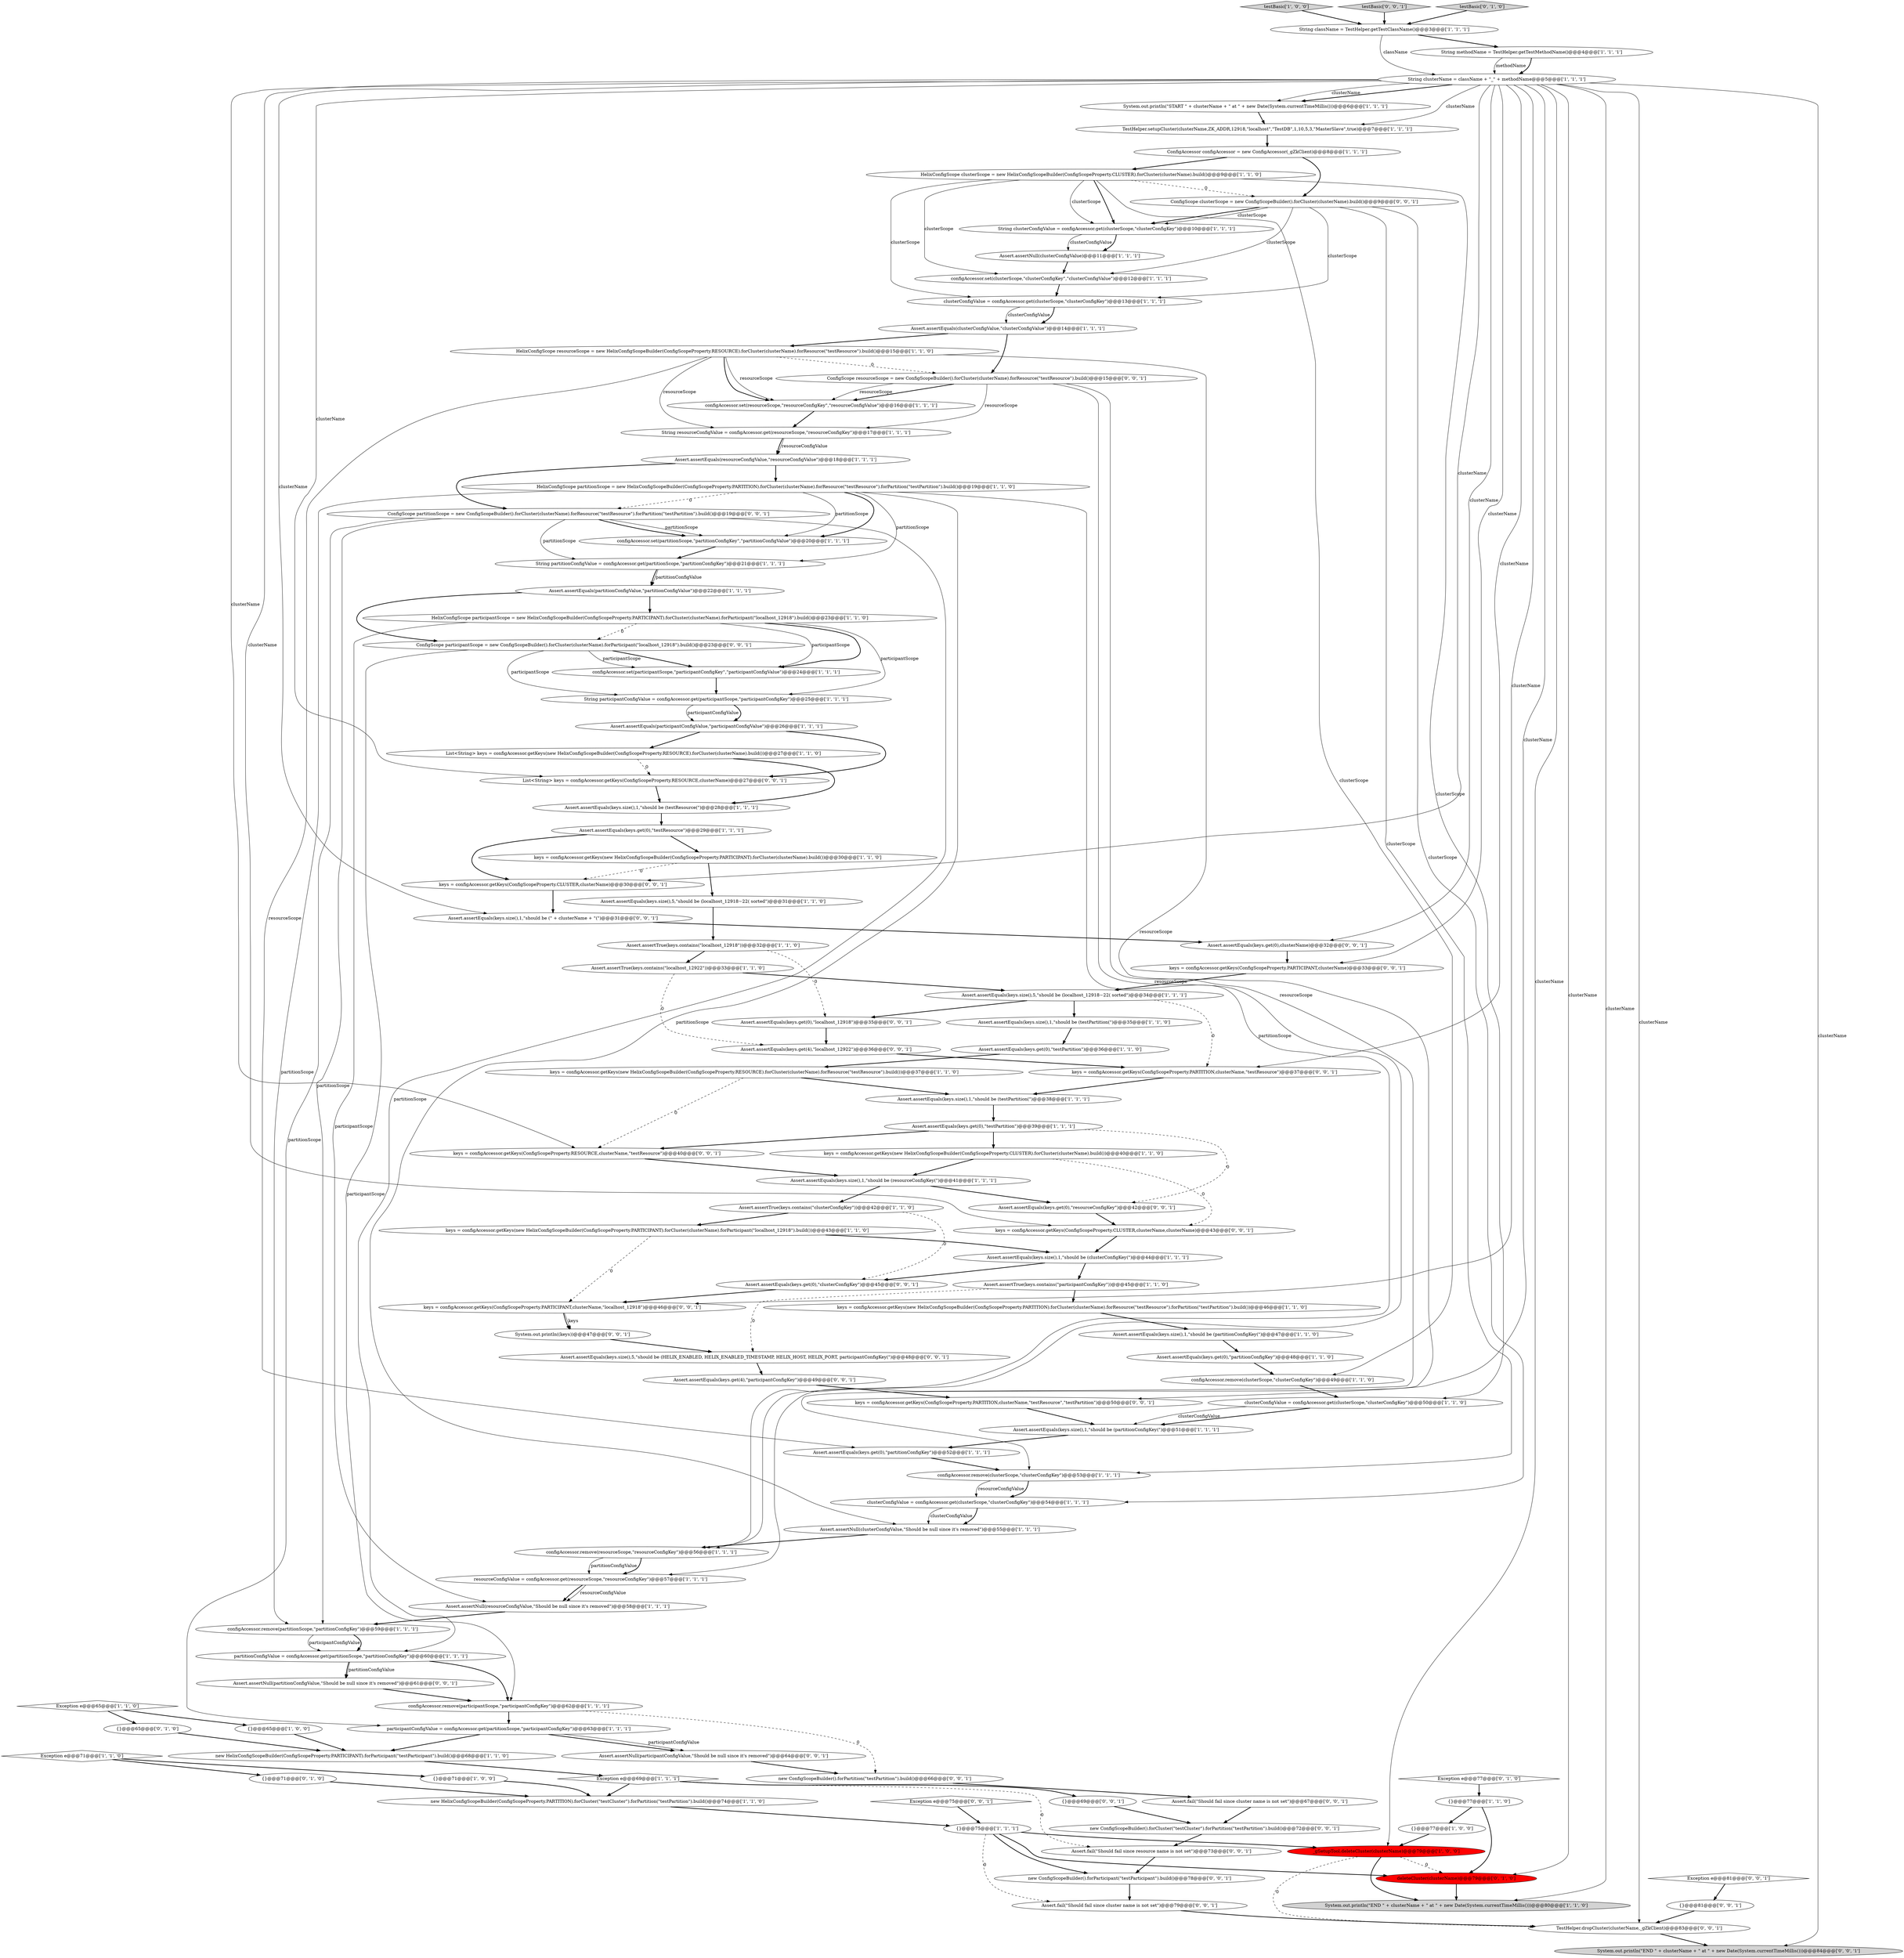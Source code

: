 digraph {
103 [style = filled, label = "keys = configAccessor.getKeys(ConfigScopeProperty.CLUSTER,clusterName)@@@30@@@['0', '0', '1']", fillcolor = white, shape = ellipse image = "AAA0AAABBB3BBB"];
64 [style = filled, label = "configAccessor.remove(clusterScope,\"clusterConfigKey\")@@@53@@@['1', '1', '1']", fillcolor = white, shape = ellipse image = "AAA0AAABBB1BBB"];
110 [style = filled, label = "System.out.println((keys))@@@47@@@['0', '0', '1']", fillcolor = white, shape = ellipse image = "AAA0AAABBB3BBB"];
20 [style = filled, label = "testBasic['1', '0', '0']", fillcolor = lightgray, shape = diamond image = "AAA0AAABBB1BBB"];
97 [style = filled, label = "Assert.assertEquals(keys.size(),1,\"should be (\" + clusterName + \"(\")@@@31@@@['0', '0', '1']", fillcolor = white, shape = ellipse image = "AAA0AAABBB3BBB"];
106 [style = filled, label = "new ConfigScopeBuilder().forParticipant(\"testParticipant\").build()@@@78@@@['0', '0', '1']", fillcolor = white, shape = ellipse image = "AAA0AAABBB3BBB"];
36 [style = filled, label = "Assert.assertNull(clusterConfigValue,\"Should be null since it's removed\")@@@55@@@['1', '1', '1']", fillcolor = white, shape = ellipse image = "AAA0AAABBB1BBB"];
14 [style = filled, label = "System.out.println(\"START \" + clusterName + \" at \" + new Date(System.currentTimeMillis()))@@@6@@@['1', '1', '1']", fillcolor = white, shape = ellipse image = "AAA0AAABBB1BBB"];
81 [style = filled, label = "keys = configAccessor.getKeys(ConfigScopeProperty.PARTICIPANT,clusterName,\"localhost_12918\")@@@46@@@['0', '0', '1']", fillcolor = white, shape = ellipse image = "AAA0AAABBB3BBB"];
37 [style = filled, label = "clusterConfigValue = configAccessor.get(clusterScope,\"clusterConfigKey\")@@@54@@@['1', '1', '1']", fillcolor = white, shape = ellipse image = "AAA0AAABBB1BBB"];
55 [style = filled, label = "String className = TestHelper.getTestClassName()@@@3@@@['1', '1', '1']", fillcolor = white, shape = ellipse image = "AAA0AAABBB1BBB"];
45 [style = filled, label = "configAccessor.remove(partitionScope,\"partitionConfigKey\")@@@59@@@['1', '1', '1']", fillcolor = white, shape = ellipse image = "AAA0AAABBB1BBB"];
98 [style = filled, label = "Assert.assertNull(partitionConfigValue,\"Should be null since it's removed\")@@@61@@@['0', '0', '1']", fillcolor = white, shape = ellipse image = "AAA0AAABBB3BBB"];
11 [style = filled, label = "{}@@@71@@@['1', '0', '0']", fillcolor = white, shape = ellipse image = "AAA0AAABBB1BBB"];
12 [style = filled, label = "{}@@@77@@@['1', '0', '0']", fillcolor = white, shape = ellipse image = "AAA0AAABBB1BBB"];
90 [style = filled, label = "List<String> keys = configAccessor.getKeys(ConfigScopeProperty.RESOURCE,clusterName)@@@27@@@['0', '0', '1']", fillcolor = white, shape = ellipse image = "AAA0AAABBB3BBB"];
84 [style = filled, label = "new ConfigScopeBuilder().forPartition(\"testPartition\").build()@@@66@@@['0', '0', '1']", fillcolor = white, shape = ellipse image = "AAA0AAABBB3BBB"];
5 [style = filled, label = "Assert.assertEquals(keys.size(),1,\"should be (resourceConfigKey(\")@@@41@@@['1', '1', '1']", fillcolor = white, shape = ellipse image = "AAA0AAABBB1BBB"];
113 [style = filled, label = "Exception e@@@81@@@['0', '0', '1']", fillcolor = white, shape = diamond image = "AAA0AAABBB3BBB"];
46 [style = filled, label = "Assert.assertNull(resourceConfigValue,\"Should be null since it's removed\")@@@58@@@['1', '1', '1']", fillcolor = white, shape = ellipse image = "AAA0AAABBB1BBB"];
23 [style = filled, label = "Assert.assertEquals(keys.size(),1,\"should be (testPartition(\")@@@35@@@['1', '1', '0']", fillcolor = white, shape = ellipse image = "AAA0AAABBB1BBB"];
18 [style = filled, label = "String resourceConfigValue = configAccessor.get(resourceScope,\"resourceConfigKey\")@@@17@@@['1', '1', '1']", fillcolor = white, shape = ellipse image = "AAA0AAABBB1BBB"];
83 [style = filled, label = "Exception e@@@75@@@['0', '0', '1']", fillcolor = white, shape = diamond image = "AAA0AAABBB3BBB"];
73 [style = filled, label = "{}@@@71@@@['0', '1', '0']", fillcolor = white, shape = ellipse image = "AAA0AAABBB2BBB"];
19 [style = filled, label = "HelixConfigScope resourceScope = new HelixConfigScopeBuilder(ConfigScopeProperty.RESOURCE).forCluster(clusterName).forResource(\"testResource\").build()@@@15@@@['1', '1', '0']", fillcolor = white, shape = ellipse image = "AAA0AAABBB1BBB"];
33 [style = filled, label = "Assert.assertEquals(partitionConfigValue,\"partitionConfigValue\")@@@22@@@['1', '1', '1']", fillcolor = white, shape = ellipse image = "AAA0AAABBB1BBB"];
29 [style = filled, label = "Exception e@@@71@@@['1', '1', '0']", fillcolor = white, shape = diamond image = "AAA0AAABBB1BBB"];
78 [style = filled, label = "{}@@@69@@@['0', '0', '1']", fillcolor = white, shape = ellipse image = "AAA0AAABBB3BBB"];
105 [style = filled, label = "keys = configAccessor.getKeys(ConfigScopeProperty.PARTITION,clusterName,\"testResource\")@@@37@@@['0', '0', '1']", fillcolor = white, shape = ellipse image = "AAA0AAABBB3BBB"];
3 [style = filled, label = "Assert.assertEquals(keys.get(0),\"testResource\")@@@29@@@['1', '1', '1']", fillcolor = white, shape = ellipse image = "AAA0AAABBB1BBB"];
49 [style = filled, label = "ConfigAccessor configAccessor = new ConfigAccessor(_gZkClient)@@@8@@@['1', '1', '1']", fillcolor = white, shape = ellipse image = "AAA0AAABBB1BBB"];
100 [style = filled, label = "ConfigScope resourceScope = new ConfigScopeBuilder().forCluster(clusterName).forResource(\"testResource\").build()@@@15@@@['0', '0', '1']", fillcolor = white, shape = ellipse image = "AAA0AAABBB3BBB"];
79 [style = filled, label = "Assert.assertEquals(keys.get(4),\"participantConfigKey\")@@@49@@@['0', '0', '1']", fillcolor = white, shape = ellipse image = "AAA0AAABBB3BBB"];
10 [style = filled, label = "Assert.assertEquals(keys.get(0),\"partitionConfigKey\")@@@48@@@['1', '1', '0']", fillcolor = white, shape = ellipse image = "AAA0AAABBB1BBB"];
53 [style = filled, label = "String partitionConfigValue = configAccessor.get(partitionScope,\"partitionConfigKey\")@@@21@@@['1', '1', '1']", fillcolor = white, shape = ellipse image = "AAA0AAABBB1BBB"];
101 [style = filled, label = "ConfigScope clusterScope = new ConfigScopeBuilder().forCluster(clusterName).build()@@@9@@@['0', '0', '1']", fillcolor = white, shape = ellipse image = "AAA0AAABBB3BBB"];
4 [style = filled, label = "String participantConfigValue = configAccessor.get(participantScope,\"participantConfigKey\")@@@25@@@['1', '1', '1']", fillcolor = white, shape = ellipse image = "AAA0AAABBB1BBB"];
70 [style = filled, label = "Assert.assertNull(clusterConfigValue)@@@11@@@['1', '1', '1']", fillcolor = white, shape = ellipse image = "AAA0AAABBB1BBB"];
1 [style = filled, label = "clusterConfigValue = configAccessor.get(clusterScope,\"clusterConfigKey\")@@@50@@@['1', '1', '0']", fillcolor = white, shape = ellipse image = "AAA0AAABBB1BBB"];
75 [style = filled, label = "deleteCluster(clusterName)@@@79@@@['0', '1', '0']", fillcolor = red, shape = ellipse image = "AAA1AAABBB2BBB"];
112 [style = filled, label = "Assert.assertEquals(keys.get(0),\"clusterConfigKey\")@@@45@@@['0', '0', '1']", fillcolor = white, shape = ellipse image = "AAA0AAABBB3BBB"];
107 [style = filled, label = "testBasic['0', '0', '1']", fillcolor = lightgray, shape = diamond image = "AAA0AAABBB3BBB"];
108 [style = filled, label = "{}@@@81@@@['0', '0', '1']", fillcolor = white, shape = ellipse image = "AAA0AAABBB3BBB"];
9 [style = filled, label = "Assert.assertTrue(keys.contains(\"participantConfigKey\"))@@@45@@@['1', '1', '0']", fillcolor = white, shape = ellipse image = "AAA0AAABBB1BBB"];
41 [style = filled, label = "String clusterConfigValue = configAccessor.get(clusterScope,\"clusterConfigKey\")@@@10@@@['1', '1', '1']", fillcolor = white, shape = ellipse image = "AAA0AAABBB1BBB"];
30 [style = filled, label = "Assert.assertEquals(participantConfigValue,\"participantConfigValue\")@@@26@@@['1', '1', '1']", fillcolor = white, shape = ellipse image = "AAA0AAABBB1BBB"];
24 [style = filled, label = "configAccessor.remove(participantScope,\"participantConfigKey\")@@@62@@@['1', '1', '1']", fillcolor = white, shape = ellipse image = "AAA0AAABBB1BBB"];
43 [style = filled, label = "configAccessor.set(participantScope,\"participantConfigKey\",\"participantConfigValue\")@@@24@@@['1', '1', '1']", fillcolor = white, shape = ellipse image = "AAA0AAABBB1BBB"];
82 [style = filled, label = "System.out.println(\"END \" + clusterName + \" at \" + new Date(System.currentTimeMillis()))@@@84@@@['0', '0', '1']", fillcolor = lightgray, shape = ellipse image = "AAA0AAABBB3BBB"];
17 [style = filled, label = "Assert.assertEquals(clusterConfigValue,\"clusterConfigValue\")@@@14@@@['1', '1', '1']", fillcolor = white, shape = ellipse image = "AAA0AAABBB1BBB"];
39 [style = filled, label = "TestHelper.setupCluster(clusterName,ZK_ADDR,12918,\"localhost\",\"TestDB\",1,10,5,3,\"MasterSlave\",true)@@@7@@@['1', '1', '1']", fillcolor = white, shape = ellipse image = "AAA0AAABBB1BBB"];
47 [style = filled, label = "HelixConfigScope partitionScope = new HelixConfigScopeBuilder(ConfigScopeProperty.PARTITION).forCluster(clusterName).forResource(\"testResource\").forPartition(\"testPartition\").build()@@@19@@@['1', '1', '0']", fillcolor = white, shape = ellipse image = "AAA0AAABBB1BBB"];
63 [style = filled, label = "_gSetupTool.deleteCluster(clusterName)@@@79@@@['1', '0', '0']", fillcolor = red, shape = ellipse image = "AAA1AAABBB1BBB"];
74 [style = filled, label = "Exception e@@@77@@@['0', '1', '0']", fillcolor = white, shape = diamond image = "AAA0AAABBB2BBB"];
44 [style = filled, label = "Assert.assertEquals(keys.size(),1,\"should be (partitionConfigKey(\")@@@51@@@['1', '1', '1']", fillcolor = white, shape = ellipse image = "AAA0AAABBB1BBB"];
6 [style = filled, label = "clusterConfigValue = configAccessor.get(clusterScope,\"clusterConfigKey\")@@@13@@@['1', '1', '1']", fillcolor = white, shape = ellipse image = "AAA0AAABBB1BBB"];
96 [style = filled, label = "keys = configAccessor.getKeys(ConfigScopeProperty.PARTITION,clusterName,\"testResource\",\"testPartition\")@@@50@@@['0', '0', '1']", fillcolor = white, shape = ellipse image = "AAA0AAABBB3BBB"];
66 [style = filled, label = "Assert.assertTrue(keys.contains(\"localhost_12922\"))@@@33@@@['1', '1', '0']", fillcolor = white, shape = ellipse image = "AAA0AAABBB1BBB"];
35 [style = filled, label = "Assert.assertEquals(resourceConfigValue,\"resourceConfigValue\")@@@18@@@['1', '1', '1']", fillcolor = white, shape = ellipse image = "AAA0AAABBB1BBB"];
85 [style = filled, label = "ConfigScope partitionScope = new ConfigScopeBuilder().forCluster(clusterName).forResource(\"testResource\").forPartition(\"testPartition\").build()@@@19@@@['0', '0', '1']", fillcolor = white, shape = ellipse image = "AAA0AAABBB3BBB"];
8 [style = filled, label = "Assert.assertEquals(keys.size(),1,\"should be (clusterConfigKey(\")@@@44@@@['1', '1', '1']", fillcolor = white, shape = ellipse image = "AAA0AAABBB1BBB"];
2 [style = filled, label = "List<String> keys = configAccessor.getKeys(new HelixConfigScopeBuilder(ConfigScopeProperty.RESOURCE).forCluster(clusterName).build())@@@27@@@['1', '1', '0']", fillcolor = white, shape = ellipse image = "AAA0AAABBB1BBB"];
95 [style = filled, label = "Assert.assertEquals(keys.get(0),\"resourceConfigKey\")@@@42@@@['0', '0', '1']", fillcolor = white, shape = ellipse image = "AAA0AAABBB3BBB"];
22 [style = filled, label = "new HelixConfigScopeBuilder(ConfigScopeProperty.PARTITION).forCluster(\"testCluster\").forPartition(\"testPartition\").build()@@@74@@@['1', '1', '0']", fillcolor = white, shape = ellipse image = "AAA0AAABBB1BBB"];
26 [style = filled, label = "configAccessor.set(resourceScope,\"resourceConfigKey\",\"resourceConfigValue\")@@@16@@@['1', '1', '1']", fillcolor = white, shape = ellipse image = "AAA0AAABBB1BBB"];
111 [style = filled, label = "Assert.fail(\"Should fail since cluster name is not set\")@@@79@@@['0', '0', '1']", fillcolor = white, shape = ellipse image = "AAA0AAABBB3BBB"];
52 [style = filled, label = "Assert.assertEquals(keys.size(),5,\"should be (localhost_12918~22( sorted\")@@@31@@@['1', '1', '0']", fillcolor = white, shape = ellipse image = "AAA0AAABBB1BBB"];
76 [style = filled, label = "testBasic['0', '1', '0']", fillcolor = lightgray, shape = diamond image = "AAA0AAABBB2BBB"];
88 [style = filled, label = "Assert.assertEquals(keys.size(),5,\"should be (HELIX_ENABLED, HELIX_ENABLED_TIMESTAMP, HELIX_HOST, HELIX_PORT, participantConfigKey(\")@@@48@@@['0', '0', '1']", fillcolor = white, shape = ellipse image = "AAA0AAABBB3BBB"];
109 [style = filled, label = "keys = configAccessor.getKeys(ConfigScopeProperty.CLUSTER,clusterName,clusterName)@@@43@@@['0', '0', '1']", fillcolor = white, shape = ellipse image = "AAA0AAABBB3BBB"];
25 [style = filled, label = "configAccessor.set(clusterScope,\"clusterConfigKey\",\"clusterConfigValue\")@@@12@@@['1', '1', '1']", fillcolor = white, shape = ellipse image = "AAA0AAABBB1BBB"];
7 [style = filled, label = "Assert.assertTrue(keys.contains(\"clusterConfigKey\"))@@@42@@@['1', '1', '0']", fillcolor = white, shape = ellipse image = "AAA0AAABBB1BBB"];
51 [style = filled, label = "{}@@@65@@@['1', '0', '0']", fillcolor = white, shape = ellipse image = "AAA0AAABBB1BBB"];
42 [style = filled, label = "Assert.assertEquals(keys.get(0),\"testPartition\")@@@39@@@['1', '1', '1']", fillcolor = white, shape = ellipse image = "AAA0AAABBB1BBB"];
57 [style = filled, label = "resourceConfigValue = configAccessor.get(resourceScope,\"resourceConfigKey\")@@@57@@@['1', '1', '1']", fillcolor = white, shape = ellipse image = "AAA0AAABBB1BBB"];
68 [style = filled, label = "configAccessor.remove(resourceScope,\"resourceConfigKey\")@@@56@@@['1', '1', '1']", fillcolor = white, shape = ellipse image = "AAA0AAABBB1BBB"];
16 [style = filled, label = "Assert.assertEquals(keys.size(),1,\"should be (testResource(\")@@@28@@@['1', '1', '1']", fillcolor = white, shape = ellipse image = "AAA0AAABBB1BBB"];
94 [style = filled, label = "new ConfigScopeBuilder().forCluster(\"testCluster\").forPartition(\"testPartition\").build()@@@72@@@['0', '0', '1']", fillcolor = white, shape = ellipse image = "AAA0AAABBB3BBB"];
54 [style = filled, label = "keys = configAccessor.getKeys(new HelixConfigScopeBuilder(ConfigScopeProperty.PARTICIPANT).forCluster(clusterName).forParticipant(\"localhost_12918\").build())@@@43@@@['1', '1', '0']", fillcolor = white, shape = ellipse image = "AAA0AAABBB1BBB"];
80 [style = filled, label = "Assert.assertEquals(keys.get(0),\"localhost_12918\")@@@35@@@['0', '0', '1']", fillcolor = white, shape = ellipse image = "AAA0AAABBB3BBB"];
31 [style = filled, label = "new HelixConfigScopeBuilder(ConfigScopeProperty.PARTICIPANT).forParticipant(\"testParticipant\").build()@@@68@@@['1', '1', '0']", fillcolor = white, shape = ellipse image = "AAA0AAABBB1BBB"];
99 [style = filled, label = "ConfigScope participantScope = new ConfigScopeBuilder().forCluster(clusterName).forParticipant(\"localhost_12918\").build()@@@23@@@['0', '0', '1']", fillcolor = white, shape = ellipse image = "AAA0AAABBB3BBB"];
65 [style = filled, label = "System.out.println(\"END \" + clusterName + \" at \" + new Date(System.currentTimeMillis()))@@@80@@@['1', '1', '0']", fillcolor = lightgray, shape = ellipse image = "AAA0AAABBB1BBB"];
77 [style = filled, label = "{}@@@65@@@['0', '1', '0']", fillcolor = white, shape = ellipse image = "AAA0AAABBB2BBB"];
93 [style = filled, label = "Assert.fail(\"Should fail since cluster name is not set\")@@@67@@@['0', '0', '1']", fillcolor = white, shape = ellipse image = "AAA0AAABBB3BBB"];
69 [style = filled, label = "partitionConfigValue = configAccessor.get(partitionScope,\"partitionConfigKey\")@@@60@@@['1', '1', '1']", fillcolor = white, shape = ellipse image = "AAA0AAABBB1BBB"];
92 [style = filled, label = "Assert.assertNull(participantConfigValue,\"Should be null since it's removed\")@@@64@@@['0', '0', '1']", fillcolor = white, shape = ellipse image = "AAA0AAABBB3BBB"];
102 [style = filled, label = "keys = configAccessor.getKeys(ConfigScopeProperty.RESOURCE,clusterName,\"testResource\")@@@40@@@['0', '0', '1']", fillcolor = white, shape = ellipse image = "AAA0AAABBB3BBB"];
67 [style = filled, label = "Exception e@@@65@@@['1', '1', '0']", fillcolor = white, shape = diamond image = "AAA0AAABBB1BBB"];
21 [style = filled, label = "participantConfigValue = configAccessor.get(partitionScope,\"participantConfigKey\")@@@63@@@['1', '1', '1']", fillcolor = white, shape = ellipse image = "AAA0AAABBB1BBB"];
72 [style = filled, label = "String methodName = TestHelper.getTestMethodName()@@@4@@@['1', '1', '1']", fillcolor = white, shape = ellipse image = "AAA0AAABBB1BBB"];
60 [style = filled, label = "Assert.assertEquals(keys.size(),5,\"should be (localhost_12918~22( sorted\")@@@34@@@['1', '1', '1']", fillcolor = white, shape = ellipse image = "AAA0AAABBB1BBB"];
71 [style = filled, label = "Assert.assertEquals(keys.get(0),\"testPartition\")@@@36@@@['1', '1', '0']", fillcolor = white, shape = ellipse image = "AAA0AAABBB1BBB"];
38 [style = filled, label = "HelixConfigScope clusterScope = new HelixConfigScopeBuilder(ConfigScopeProperty.CLUSTER).forCluster(clusterName).build()@@@9@@@['1', '1', '0']", fillcolor = white, shape = ellipse image = "AAA0AAABBB1BBB"];
58 [style = filled, label = "keys = configAccessor.getKeys(new HelixConfigScopeBuilder(ConfigScopeProperty.PARTICIPANT).forCluster(clusterName).build())@@@30@@@['1', '1', '0']", fillcolor = white, shape = ellipse image = "AAA0AAABBB1BBB"];
89 [style = filled, label = "Assert.fail(\"Should fail since resource name is not set\")@@@73@@@['0', '0', '1']", fillcolor = white, shape = ellipse image = "AAA0AAABBB3BBB"];
28 [style = filled, label = "HelixConfigScope participantScope = new HelixConfigScopeBuilder(ConfigScopeProperty.PARTICIPANT).forCluster(clusterName).forParticipant(\"localhost_12918\").build()@@@23@@@['1', '1', '0']", fillcolor = white, shape = ellipse image = "AAA0AAABBB1BBB"];
87 [style = filled, label = "Assert.assertEquals(keys.get(0),clusterName)@@@32@@@['0', '0', '1']", fillcolor = white, shape = ellipse image = "AAA0AAABBB3BBB"];
32 [style = filled, label = "configAccessor.set(partitionScope,\"partitionConfigKey\",\"partitionConfigValue\")@@@20@@@['1', '1', '1']", fillcolor = white, shape = ellipse image = "AAA0AAABBB1BBB"];
50 [style = filled, label = "keys = configAccessor.getKeys(new HelixConfigScopeBuilder(ConfigScopeProperty.RESOURCE).forCluster(clusterName).forResource(\"testResource\").build())@@@37@@@['1', '1', '0']", fillcolor = white, shape = ellipse image = "AAA0AAABBB1BBB"];
86 [style = filled, label = "TestHelper.dropCluster(clusterName,_gZkClient)@@@83@@@['0', '0', '1']", fillcolor = white, shape = ellipse image = "AAA0AAABBB3BBB"];
40 [style = filled, label = "Assert.assertTrue(keys.contains(\"localhost_12918\"))@@@32@@@['1', '1', '0']", fillcolor = white, shape = ellipse image = "AAA0AAABBB1BBB"];
13 [style = filled, label = "String clusterName = className + \"_\" + methodName@@@5@@@['1', '1', '1']", fillcolor = white, shape = ellipse image = "AAA0AAABBB1BBB"];
0 [style = filled, label = "Assert.assertEquals(keys.size(),1,\"should be (testPartition(\")@@@38@@@['1', '1', '1']", fillcolor = white, shape = ellipse image = "AAA0AAABBB1BBB"];
59 [style = filled, label = "Assert.assertEquals(keys.get(0),\"partitionConfigKey\")@@@52@@@['1', '1', '1']", fillcolor = white, shape = ellipse image = "AAA0AAABBB1BBB"];
104 [style = filled, label = "keys = configAccessor.getKeys(ConfigScopeProperty.PARTICIPANT,clusterName)@@@33@@@['0', '0', '1']", fillcolor = white, shape = ellipse image = "AAA0AAABBB3BBB"];
56 [style = filled, label = "keys = configAccessor.getKeys(new HelixConfigScopeBuilder(ConfigScopeProperty.PARTITION).forCluster(clusterName).forResource(\"testResource\").forPartition(\"testPartition\").build())@@@46@@@['1', '1', '0']", fillcolor = white, shape = ellipse image = "AAA0AAABBB1BBB"];
61 [style = filled, label = "keys = configAccessor.getKeys(new HelixConfigScopeBuilder(ConfigScopeProperty.CLUSTER).forCluster(clusterName).build())@@@40@@@['1', '1', '0']", fillcolor = white, shape = ellipse image = "AAA0AAABBB1BBB"];
15 [style = filled, label = "configAccessor.remove(clusterScope,\"clusterConfigKey\")@@@49@@@['1', '1', '0']", fillcolor = white, shape = ellipse image = "AAA0AAABBB1BBB"];
91 [style = filled, label = "Assert.assertEquals(keys.get(4),\"localhost_12922\")@@@36@@@['0', '0', '1']", fillcolor = white, shape = ellipse image = "AAA0AAABBB3BBB"];
27 [style = filled, label = "{}@@@75@@@['1', '1', '1']", fillcolor = white, shape = ellipse image = "AAA0AAABBB1BBB"];
34 [style = filled, label = "Assert.assertEquals(keys.size(),1,\"should be (partitionConfigKey(\")@@@47@@@['1', '1', '0']", fillcolor = white, shape = ellipse image = "AAA0AAABBB1BBB"];
48 [style = filled, label = "{}@@@77@@@['1', '1', '0']", fillcolor = white, shape = ellipse image = "AAA0AAABBB1BBB"];
62 [style = filled, label = "Exception e@@@69@@@['1', '1', '1']", fillcolor = white, shape = diamond image = "AAA0AAABBB1BBB"];
32->53 [style = bold, label=""];
8->112 [style = bold, label=""];
55->72 [style = bold, label=""];
66->91 [style = dashed, label="0"];
40->66 [style = bold, label=""];
56->34 [style = bold, label=""];
27->111 [style = dashed, label="0"];
85->45 [style = solid, label="partitionScope"];
101->25 [style = solid, label="clusterScope"];
55->13 [style = solid, label="className"];
100->26 [style = bold, label=""];
30->90 [style = bold, label=""];
13->82 [style = solid, label="clusterName"];
38->41 [style = bold, label=""];
25->6 [style = bold, label=""];
19->26 [style = solid, label="resourceScope"];
28->46 [style = solid, label="participantScope"];
84->93 [style = bold, label=""];
43->4 [style = bold, label=""];
107->55 [style = bold, label=""];
13->63 [style = solid, label="clusterName"];
48->12 [style = bold, label=""];
91->105 [style = bold, label=""];
85->53 [style = solid, label="partitionScope"];
102->5 [style = bold, label=""];
89->106 [style = bold, label=""];
9->56 [style = bold, label=""];
21->31 [style = bold, label=""];
28->43 [style = bold, label=""];
76->55 [style = bold, label=""];
24->21 [style = bold, label=""];
13->81 [style = solid, label="clusterName"];
103->97 [style = bold, label=""];
93->94 [style = bold, label=""];
53->33 [style = solid, label="partitionConfigValue"];
39->49 [style = bold, label=""];
18->35 [style = bold, label=""];
66->60 [style = bold, label=""];
37->36 [style = solid, label="clusterConfigValue"];
49->101 [style = bold, label=""];
87->104 [style = bold, label=""];
13->65 [style = solid, label="clusterName"];
13->75 [style = solid, label="clusterName"];
13->14 [style = bold, label=""];
81->110 [style = solid, label="keys"];
60->23 [style = bold, label=""];
57->46 [style = bold, label=""];
38->41 [style = solid, label="clusterScope"];
2->16 [style = bold, label=""];
47->32 [style = solid, label="partitionScope"];
72->13 [style = bold, label=""];
16->3 [style = bold, label=""];
13->90 [style = solid, label="clusterName"];
59->64 [style = bold, label=""];
19->64 [style = solid, label="resourceScope"];
42->102 [style = bold, label=""];
94->89 [style = bold, label=""];
1->44 [style = bold, label=""];
37->36 [style = bold, label=""];
28->43 [style = solid, label="participantScope"];
100->68 [style = solid, label="resourceScope"];
99->4 [style = solid, label="participantScope"];
68->57 [style = solid, label="partitionConfigValue"];
33->28 [style = bold, label=""];
0->42 [style = bold, label=""];
18->35 [style = solid, label="resourceConfigValue"];
12->63 [style = bold, label=""];
49->38 [style = bold, label=""];
48->75 [style = bold, label=""];
29->73 [style = bold, label=""];
90->16 [style = bold, label=""];
75->65 [style = bold, label=""];
113->108 [style = bold, label=""];
13->96 [style = solid, label="clusterName"];
77->31 [style = bold, label=""];
85->21 [style = solid, label="partitionScope"];
99->24 [style = solid, label="participantScope"];
45->69 [style = solid, label="participantConfigValue"];
2->90 [style = dashed, label="0"];
99->43 [style = bold, label=""];
95->109 [style = bold, label=""];
101->41 [style = bold, label=""];
38->25 [style = solid, label="clusterScope"];
6->17 [style = solid, label="clusterConfigValue"];
78->94 [style = bold, label=""];
41->70 [style = solid, label="clusterConfigValue"];
13->103 [style = solid, label="clusterName"];
63->75 [style = dashed, label="0"];
19->26 [style = bold, label=""];
64->37 [style = solid, label="resourceConfigValue"];
27->106 [style = bold, label=""];
63->86 [style = dashed, label="0"];
13->109 [style = solid, label="clusterName"];
7->112 [style = dashed, label="0"];
62->78 [style = bold, label=""];
17->100 [style = bold, label=""];
69->98 [style = bold, label=""];
53->33 [style = bold, label=""];
101->6 [style = solid, label="clusterScope"];
24->84 [style = dashed, label="0"];
5->7 [style = bold, label=""];
104->60 [style = bold, label=""];
92->84 [style = bold, label=""];
67->51 [style = bold, label=""];
101->64 [style = solid, label="clusterScope"];
50->102 [style = dashed, label="0"];
85->69 [style = solid, label="partitionScope"];
3->58 [style = bold, label=""];
47->53 [style = solid, label="partitionScope"];
111->86 [style = bold, label=""];
60->105 [style = dashed, label="0"];
14->39 [style = bold, label=""];
80->91 [style = bold, label=""];
29->11 [style = bold, label=""];
100->18 [style = solid, label="resourceScope"];
42->61 [style = bold, label=""];
41->70 [style = bold, label=""];
112->81 [style = bold, label=""];
81->110 [style = bold, label=""];
6->17 [style = bold, label=""];
9->88 [style = dashed, label="0"];
67->77 [style = bold, label=""];
62->22 [style = bold, label=""];
63->65 [style = bold, label=""];
88->79 [style = bold, label=""];
38->1 [style = solid, label="clusterScope"];
28->4 [style = solid, label="participantScope"];
13->39 [style = solid, label="clusterName"];
47->85 [style = dashed, label="0"];
26->18 [style = bold, label=""];
13->87 [style = solid, label="clusterName"];
47->36 [style = solid, label="partitionScope"];
74->48 [style = bold, label=""];
7->54 [style = bold, label=""];
100->26 [style = solid, label="resourceScope"];
62->89 [style = dashed, label="0"];
13->86 [style = solid, label="clusterName"];
19->100 [style = dashed, label="0"];
64->37 [style = bold, label=""];
54->8 [style = bold, label=""];
38->15 [style = solid, label="clusterScope"];
47->32 [style = bold, label=""];
23->71 [style = bold, label=""];
86->82 [style = bold, label=""];
13->104 [style = solid, label="clusterName"];
52->40 [style = bold, label=""];
50->0 [style = bold, label=""];
69->98 [style = solid, label="partitionConfigValue"];
108->86 [style = bold, label=""];
69->24 [style = bold, label=""];
11->22 [style = bold, label=""];
27->75 [style = bold, label=""];
105->0 [style = bold, label=""];
5->95 [style = bold, label=""];
13->105 [style = solid, label="clusterName"];
72->13 [style = solid, label="methodName"];
54->81 [style = dashed, label="0"];
42->95 [style = dashed, label="0"];
109->8 [style = bold, label=""];
15->1 [style = bold, label=""];
98->24 [style = bold, label=""];
21->92 [style = bold, label=""];
10->15 [style = bold, label=""];
99->43 [style = solid, label="participantScope"];
101->41 [style = solid, label="clusterScope"];
61->5 [style = bold, label=""];
110->88 [style = bold, label=""];
97->87 [style = bold, label=""];
79->96 [style = bold, label=""];
13->14 [style = solid, label="clusterName"];
19->18 [style = solid, label="resourceScope"];
100->57 [style = solid, label="resourceScope"];
83->27 [style = bold, label=""];
1->44 [style = solid, label="clusterConfigValue"];
3->103 [style = bold, label=""];
61->109 [style = dashed, label="0"];
27->63 [style = bold, label=""];
45->69 [style = bold, label=""];
85->32 [style = solid, label="partitionScope"];
34->10 [style = bold, label=""];
73->22 [style = bold, label=""];
58->103 [style = dashed, label="0"];
17->19 [style = bold, label=""];
57->46 [style = solid, label="resourceConfigValue"];
20->55 [style = bold, label=""];
38->101 [style = dashed, label="0"];
68->57 [style = bold, label=""];
38->6 [style = solid, label="clusterScope"];
36->68 [style = bold, label=""];
19->59 [style = solid, label="resourceScope"];
4->30 [style = bold, label=""];
22->27 [style = bold, label=""];
71->50 [style = bold, label=""];
35->85 [style = bold, label=""];
4->30 [style = solid, label="participantConfigValue"];
96->44 [style = bold, label=""];
47->45 [style = solid, label="partitionScope"];
13->102 [style = solid, label="clusterName"];
8->9 [style = bold, label=""];
35->47 [style = bold, label=""];
46->45 [style = bold, label=""];
60->80 [style = bold, label=""];
58->52 [style = bold, label=""];
13->97 [style = solid, label="clusterName"];
51->31 [style = bold, label=""];
70->25 [style = bold, label=""];
30->2 [style = bold, label=""];
31->62 [style = bold, label=""];
85->32 [style = bold, label=""];
33->99 [style = bold, label=""];
106->111 [style = bold, label=""];
21->92 [style = solid, label="participantConfigValue"];
101->37 [style = solid, label="clusterScope"];
28->99 [style = dashed, label="0"];
44->59 [style = bold, label=""];
47->68 [style = solid, label="partitionScope"];
40->80 [style = dashed, label="0"];
}

